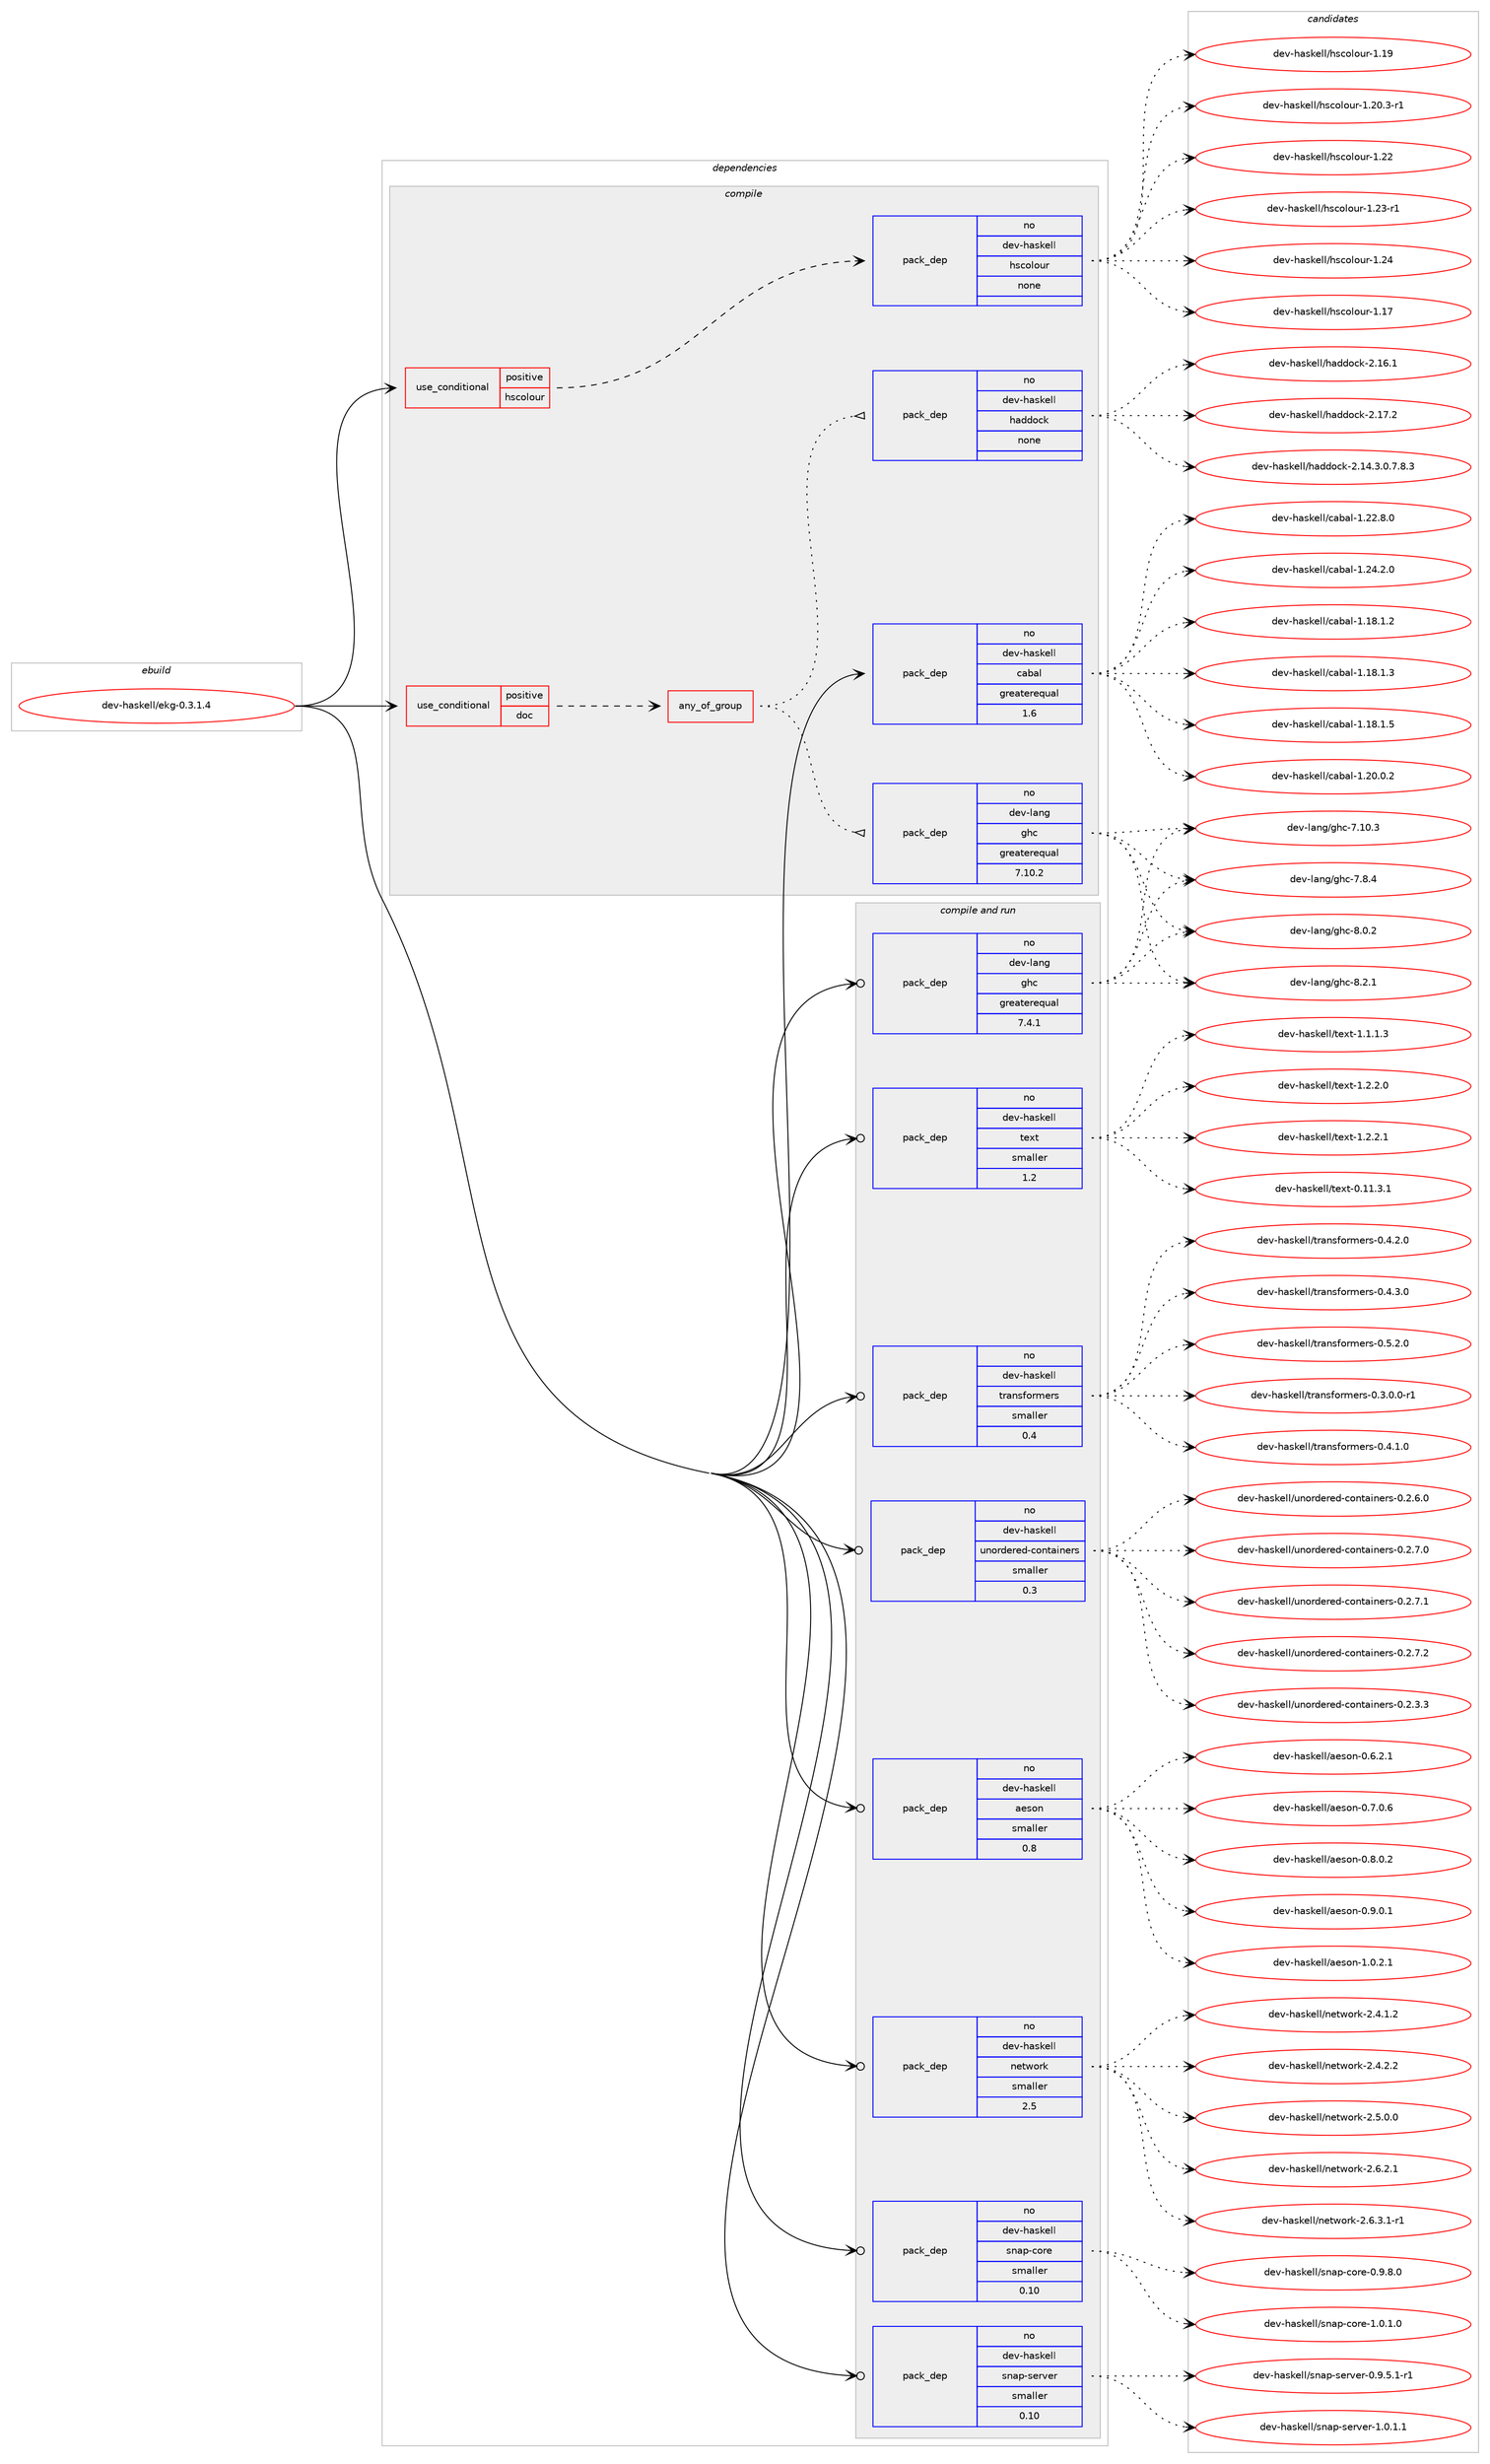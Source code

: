 digraph prolog {

# *************
# Graph options
# *************

newrank=true;
concentrate=true;
compound=true;
graph [rankdir=LR,fontname=Helvetica,fontsize=10,ranksep=1.5];#, ranksep=2.5, nodesep=0.2];
edge  [arrowhead=vee];
node  [fontname=Helvetica,fontsize=10];

# **********
# The ebuild
# **********

subgraph cluster_leftcol {
color=gray;
rank=same;
label=<<i>ebuild</i>>;
id [label="dev-haskell/ekg-0.3.1.4", color=red, width=4, href="../dev-haskell/ekg-0.3.1.4.svg"];
}

# ****************
# The dependencies
# ****************

subgraph cluster_midcol {
color=gray;
label=<<i>dependencies</i>>;
subgraph cluster_compile {
fillcolor="#eeeeee";
style=filled;
label=<<i>compile</i>>;
subgraph cond18764 {
dependency79791 [label=<<TABLE BORDER="0" CELLBORDER="1" CELLSPACING="0" CELLPADDING="4"><TR><TD ROWSPAN="3" CELLPADDING="10">use_conditional</TD></TR><TR><TD>positive</TD></TR><TR><TD>doc</TD></TR></TABLE>>, shape=none, color=red];
subgraph any1950 {
dependency79792 [label=<<TABLE BORDER="0" CELLBORDER="1" CELLSPACING="0" CELLPADDING="4"><TR><TD CELLPADDING="10">any_of_group</TD></TR></TABLE>>, shape=none, color=red];subgraph pack59047 {
dependency79793 [label=<<TABLE BORDER="0" CELLBORDER="1" CELLSPACING="0" CELLPADDING="4" WIDTH="220"><TR><TD ROWSPAN="6" CELLPADDING="30">pack_dep</TD></TR><TR><TD WIDTH="110">no</TD></TR><TR><TD>dev-haskell</TD></TR><TR><TD>haddock</TD></TR><TR><TD>none</TD></TR><TR><TD></TD></TR></TABLE>>, shape=none, color=blue];
}
dependency79792:e -> dependency79793:w [weight=20,style="dotted",arrowhead="oinv"];
subgraph pack59048 {
dependency79794 [label=<<TABLE BORDER="0" CELLBORDER="1" CELLSPACING="0" CELLPADDING="4" WIDTH="220"><TR><TD ROWSPAN="6" CELLPADDING="30">pack_dep</TD></TR><TR><TD WIDTH="110">no</TD></TR><TR><TD>dev-lang</TD></TR><TR><TD>ghc</TD></TR><TR><TD>greaterequal</TD></TR><TR><TD>7.10.2</TD></TR></TABLE>>, shape=none, color=blue];
}
dependency79792:e -> dependency79794:w [weight=20,style="dotted",arrowhead="oinv"];
}
dependency79791:e -> dependency79792:w [weight=20,style="dashed",arrowhead="vee"];
}
id:e -> dependency79791:w [weight=20,style="solid",arrowhead="vee"];
subgraph cond18765 {
dependency79795 [label=<<TABLE BORDER="0" CELLBORDER="1" CELLSPACING="0" CELLPADDING="4"><TR><TD ROWSPAN="3" CELLPADDING="10">use_conditional</TD></TR><TR><TD>positive</TD></TR><TR><TD>hscolour</TD></TR></TABLE>>, shape=none, color=red];
subgraph pack59049 {
dependency79796 [label=<<TABLE BORDER="0" CELLBORDER="1" CELLSPACING="0" CELLPADDING="4" WIDTH="220"><TR><TD ROWSPAN="6" CELLPADDING="30">pack_dep</TD></TR><TR><TD WIDTH="110">no</TD></TR><TR><TD>dev-haskell</TD></TR><TR><TD>hscolour</TD></TR><TR><TD>none</TD></TR><TR><TD></TD></TR></TABLE>>, shape=none, color=blue];
}
dependency79795:e -> dependency79796:w [weight=20,style="dashed",arrowhead="vee"];
}
id:e -> dependency79795:w [weight=20,style="solid",arrowhead="vee"];
subgraph pack59050 {
dependency79797 [label=<<TABLE BORDER="0" CELLBORDER="1" CELLSPACING="0" CELLPADDING="4" WIDTH="220"><TR><TD ROWSPAN="6" CELLPADDING="30">pack_dep</TD></TR><TR><TD WIDTH="110">no</TD></TR><TR><TD>dev-haskell</TD></TR><TR><TD>cabal</TD></TR><TR><TD>greaterequal</TD></TR><TR><TD>1.6</TD></TR></TABLE>>, shape=none, color=blue];
}
id:e -> dependency79797:w [weight=20,style="solid",arrowhead="vee"];
}
subgraph cluster_compileandrun {
fillcolor="#eeeeee";
style=filled;
label=<<i>compile and run</i>>;
subgraph pack59051 {
dependency79798 [label=<<TABLE BORDER="0" CELLBORDER="1" CELLSPACING="0" CELLPADDING="4" WIDTH="220"><TR><TD ROWSPAN="6" CELLPADDING="30">pack_dep</TD></TR><TR><TD WIDTH="110">no</TD></TR><TR><TD>dev-haskell</TD></TR><TR><TD>aeson</TD></TR><TR><TD>smaller</TD></TR><TR><TD>0.8</TD></TR></TABLE>>, shape=none, color=blue];
}
id:e -> dependency79798:w [weight=20,style="solid",arrowhead="odotvee"];
subgraph pack59052 {
dependency79799 [label=<<TABLE BORDER="0" CELLBORDER="1" CELLSPACING="0" CELLPADDING="4" WIDTH="220"><TR><TD ROWSPAN="6" CELLPADDING="30">pack_dep</TD></TR><TR><TD WIDTH="110">no</TD></TR><TR><TD>dev-haskell</TD></TR><TR><TD>network</TD></TR><TR><TD>smaller</TD></TR><TR><TD>2.5</TD></TR></TABLE>>, shape=none, color=blue];
}
id:e -> dependency79799:w [weight=20,style="solid",arrowhead="odotvee"];
subgraph pack59053 {
dependency79800 [label=<<TABLE BORDER="0" CELLBORDER="1" CELLSPACING="0" CELLPADDING="4" WIDTH="220"><TR><TD ROWSPAN="6" CELLPADDING="30">pack_dep</TD></TR><TR><TD WIDTH="110">no</TD></TR><TR><TD>dev-haskell</TD></TR><TR><TD>snap-core</TD></TR><TR><TD>smaller</TD></TR><TR><TD>0.10</TD></TR></TABLE>>, shape=none, color=blue];
}
id:e -> dependency79800:w [weight=20,style="solid",arrowhead="odotvee"];
subgraph pack59054 {
dependency79801 [label=<<TABLE BORDER="0" CELLBORDER="1" CELLSPACING="0" CELLPADDING="4" WIDTH="220"><TR><TD ROWSPAN="6" CELLPADDING="30">pack_dep</TD></TR><TR><TD WIDTH="110">no</TD></TR><TR><TD>dev-haskell</TD></TR><TR><TD>snap-server</TD></TR><TR><TD>smaller</TD></TR><TR><TD>0.10</TD></TR></TABLE>>, shape=none, color=blue];
}
id:e -> dependency79801:w [weight=20,style="solid",arrowhead="odotvee"];
subgraph pack59055 {
dependency79802 [label=<<TABLE BORDER="0" CELLBORDER="1" CELLSPACING="0" CELLPADDING="4" WIDTH="220"><TR><TD ROWSPAN="6" CELLPADDING="30">pack_dep</TD></TR><TR><TD WIDTH="110">no</TD></TR><TR><TD>dev-haskell</TD></TR><TR><TD>text</TD></TR><TR><TD>smaller</TD></TR><TR><TD>1.2</TD></TR></TABLE>>, shape=none, color=blue];
}
id:e -> dependency79802:w [weight=20,style="solid",arrowhead="odotvee"];
subgraph pack59056 {
dependency79803 [label=<<TABLE BORDER="0" CELLBORDER="1" CELLSPACING="0" CELLPADDING="4" WIDTH="220"><TR><TD ROWSPAN="6" CELLPADDING="30">pack_dep</TD></TR><TR><TD WIDTH="110">no</TD></TR><TR><TD>dev-haskell</TD></TR><TR><TD>transformers</TD></TR><TR><TD>smaller</TD></TR><TR><TD>0.4</TD></TR></TABLE>>, shape=none, color=blue];
}
id:e -> dependency79803:w [weight=20,style="solid",arrowhead="odotvee"];
subgraph pack59057 {
dependency79804 [label=<<TABLE BORDER="0" CELLBORDER="1" CELLSPACING="0" CELLPADDING="4" WIDTH="220"><TR><TD ROWSPAN="6" CELLPADDING="30">pack_dep</TD></TR><TR><TD WIDTH="110">no</TD></TR><TR><TD>dev-haskell</TD></TR><TR><TD>unordered-containers</TD></TR><TR><TD>smaller</TD></TR><TR><TD>0.3</TD></TR></TABLE>>, shape=none, color=blue];
}
id:e -> dependency79804:w [weight=20,style="solid",arrowhead="odotvee"];
subgraph pack59058 {
dependency79805 [label=<<TABLE BORDER="0" CELLBORDER="1" CELLSPACING="0" CELLPADDING="4" WIDTH="220"><TR><TD ROWSPAN="6" CELLPADDING="30">pack_dep</TD></TR><TR><TD WIDTH="110">no</TD></TR><TR><TD>dev-lang</TD></TR><TR><TD>ghc</TD></TR><TR><TD>greaterequal</TD></TR><TR><TD>7.4.1</TD></TR></TABLE>>, shape=none, color=blue];
}
id:e -> dependency79805:w [weight=20,style="solid",arrowhead="odotvee"];
}
subgraph cluster_run {
fillcolor="#eeeeee";
style=filled;
label=<<i>run</i>>;
}
}

# **************
# The candidates
# **************

subgraph cluster_choices {
rank=same;
color=gray;
label=<<i>candidates</i>>;

subgraph choice59047 {
color=black;
nodesep=1;
choice1001011184510497115107101108108471049710010011199107455046495246514648465546564651 [label="dev-haskell/haddock-2.14.3.0.7.8.3", color=red, width=4,href="../dev-haskell/haddock-2.14.3.0.7.8.3.svg"];
choice100101118451049711510710110810847104971001001119910745504649544649 [label="dev-haskell/haddock-2.16.1", color=red, width=4,href="../dev-haskell/haddock-2.16.1.svg"];
choice100101118451049711510710110810847104971001001119910745504649554650 [label="dev-haskell/haddock-2.17.2", color=red, width=4,href="../dev-haskell/haddock-2.17.2.svg"];
dependency79793:e -> choice1001011184510497115107101108108471049710010011199107455046495246514648465546564651:w [style=dotted,weight="100"];
dependency79793:e -> choice100101118451049711510710110810847104971001001119910745504649544649:w [style=dotted,weight="100"];
dependency79793:e -> choice100101118451049711510710110810847104971001001119910745504649554650:w [style=dotted,weight="100"];
}
subgraph choice59048 {
color=black;
nodesep=1;
choice1001011184510897110103471031049945554649484651 [label="dev-lang/ghc-7.10.3", color=red, width=4,href="../dev-lang/ghc-7.10.3.svg"];
choice10010111845108971101034710310499455546564652 [label="dev-lang/ghc-7.8.4", color=red, width=4,href="../dev-lang/ghc-7.8.4.svg"];
choice10010111845108971101034710310499455646484650 [label="dev-lang/ghc-8.0.2", color=red, width=4,href="../dev-lang/ghc-8.0.2.svg"];
choice10010111845108971101034710310499455646504649 [label="dev-lang/ghc-8.2.1", color=red, width=4,href="../dev-lang/ghc-8.2.1.svg"];
dependency79794:e -> choice1001011184510897110103471031049945554649484651:w [style=dotted,weight="100"];
dependency79794:e -> choice10010111845108971101034710310499455546564652:w [style=dotted,weight="100"];
dependency79794:e -> choice10010111845108971101034710310499455646484650:w [style=dotted,weight="100"];
dependency79794:e -> choice10010111845108971101034710310499455646504649:w [style=dotted,weight="100"];
}
subgraph choice59049 {
color=black;
nodesep=1;
choice100101118451049711510710110810847104115991111081111171144549464955 [label="dev-haskell/hscolour-1.17", color=red, width=4,href="../dev-haskell/hscolour-1.17.svg"];
choice100101118451049711510710110810847104115991111081111171144549464957 [label="dev-haskell/hscolour-1.19", color=red, width=4,href="../dev-haskell/hscolour-1.19.svg"];
choice10010111845104971151071011081084710411599111108111117114454946504846514511449 [label="dev-haskell/hscolour-1.20.3-r1", color=red, width=4,href="../dev-haskell/hscolour-1.20.3-r1.svg"];
choice100101118451049711510710110810847104115991111081111171144549465050 [label="dev-haskell/hscolour-1.22", color=red, width=4,href="../dev-haskell/hscolour-1.22.svg"];
choice1001011184510497115107101108108471041159911110811111711445494650514511449 [label="dev-haskell/hscolour-1.23-r1", color=red, width=4,href="../dev-haskell/hscolour-1.23-r1.svg"];
choice100101118451049711510710110810847104115991111081111171144549465052 [label="dev-haskell/hscolour-1.24", color=red, width=4,href="../dev-haskell/hscolour-1.24.svg"];
dependency79796:e -> choice100101118451049711510710110810847104115991111081111171144549464955:w [style=dotted,weight="100"];
dependency79796:e -> choice100101118451049711510710110810847104115991111081111171144549464957:w [style=dotted,weight="100"];
dependency79796:e -> choice10010111845104971151071011081084710411599111108111117114454946504846514511449:w [style=dotted,weight="100"];
dependency79796:e -> choice100101118451049711510710110810847104115991111081111171144549465050:w [style=dotted,weight="100"];
dependency79796:e -> choice1001011184510497115107101108108471041159911110811111711445494650514511449:w [style=dotted,weight="100"];
dependency79796:e -> choice100101118451049711510710110810847104115991111081111171144549465052:w [style=dotted,weight="100"];
}
subgraph choice59050 {
color=black;
nodesep=1;
choice10010111845104971151071011081084799979897108454946495646494650 [label="dev-haskell/cabal-1.18.1.2", color=red, width=4,href="../dev-haskell/cabal-1.18.1.2.svg"];
choice10010111845104971151071011081084799979897108454946495646494651 [label="dev-haskell/cabal-1.18.1.3", color=red, width=4,href="../dev-haskell/cabal-1.18.1.3.svg"];
choice10010111845104971151071011081084799979897108454946495646494653 [label="dev-haskell/cabal-1.18.1.5", color=red, width=4,href="../dev-haskell/cabal-1.18.1.5.svg"];
choice10010111845104971151071011081084799979897108454946504846484650 [label="dev-haskell/cabal-1.20.0.2", color=red, width=4,href="../dev-haskell/cabal-1.20.0.2.svg"];
choice10010111845104971151071011081084799979897108454946505046564648 [label="dev-haskell/cabal-1.22.8.0", color=red, width=4,href="../dev-haskell/cabal-1.22.8.0.svg"];
choice10010111845104971151071011081084799979897108454946505246504648 [label="dev-haskell/cabal-1.24.2.0", color=red, width=4,href="../dev-haskell/cabal-1.24.2.0.svg"];
dependency79797:e -> choice10010111845104971151071011081084799979897108454946495646494650:w [style=dotted,weight="100"];
dependency79797:e -> choice10010111845104971151071011081084799979897108454946495646494651:w [style=dotted,weight="100"];
dependency79797:e -> choice10010111845104971151071011081084799979897108454946495646494653:w [style=dotted,weight="100"];
dependency79797:e -> choice10010111845104971151071011081084799979897108454946504846484650:w [style=dotted,weight="100"];
dependency79797:e -> choice10010111845104971151071011081084799979897108454946505046564648:w [style=dotted,weight="100"];
dependency79797:e -> choice10010111845104971151071011081084799979897108454946505246504648:w [style=dotted,weight="100"];
}
subgraph choice59051 {
color=black;
nodesep=1;
choice100101118451049711510710110810847971011151111104548465446504649 [label="dev-haskell/aeson-0.6.2.1", color=red, width=4,href="../dev-haskell/aeson-0.6.2.1.svg"];
choice100101118451049711510710110810847971011151111104548465546484654 [label="dev-haskell/aeson-0.7.0.6", color=red, width=4,href="../dev-haskell/aeson-0.7.0.6.svg"];
choice100101118451049711510710110810847971011151111104548465646484650 [label="dev-haskell/aeson-0.8.0.2", color=red, width=4,href="../dev-haskell/aeson-0.8.0.2.svg"];
choice100101118451049711510710110810847971011151111104548465746484649 [label="dev-haskell/aeson-0.9.0.1", color=red, width=4,href="../dev-haskell/aeson-0.9.0.1.svg"];
choice100101118451049711510710110810847971011151111104549464846504649 [label="dev-haskell/aeson-1.0.2.1", color=red, width=4,href="../dev-haskell/aeson-1.0.2.1.svg"];
dependency79798:e -> choice100101118451049711510710110810847971011151111104548465446504649:w [style=dotted,weight="100"];
dependency79798:e -> choice100101118451049711510710110810847971011151111104548465546484654:w [style=dotted,weight="100"];
dependency79798:e -> choice100101118451049711510710110810847971011151111104548465646484650:w [style=dotted,weight="100"];
dependency79798:e -> choice100101118451049711510710110810847971011151111104548465746484649:w [style=dotted,weight="100"];
dependency79798:e -> choice100101118451049711510710110810847971011151111104549464846504649:w [style=dotted,weight="100"];
}
subgraph choice59052 {
color=black;
nodesep=1;
choice1001011184510497115107101108108471101011161191111141074550465246494650 [label="dev-haskell/network-2.4.1.2", color=red, width=4,href="../dev-haskell/network-2.4.1.2.svg"];
choice1001011184510497115107101108108471101011161191111141074550465246504650 [label="dev-haskell/network-2.4.2.2", color=red, width=4,href="../dev-haskell/network-2.4.2.2.svg"];
choice1001011184510497115107101108108471101011161191111141074550465346484648 [label="dev-haskell/network-2.5.0.0", color=red, width=4,href="../dev-haskell/network-2.5.0.0.svg"];
choice1001011184510497115107101108108471101011161191111141074550465446504649 [label="dev-haskell/network-2.6.2.1", color=red, width=4,href="../dev-haskell/network-2.6.2.1.svg"];
choice10010111845104971151071011081084711010111611911111410745504654465146494511449 [label="dev-haskell/network-2.6.3.1-r1", color=red, width=4,href="../dev-haskell/network-2.6.3.1-r1.svg"];
dependency79799:e -> choice1001011184510497115107101108108471101011161191111141074550465246494650:w [style=dotted,weight="100"];
dependency79799:e -> choice1001011184510497115107101108108471101011161191111141074550465246504650:w [style=dotted,weight="100"];
dependency79799:e -> choice1001011184510497115107101108108471101011161191111141074550465346484648:w [style=dotted,weight="100"];
dependency79799:e -> choice1001011184510497115107101108108471101011161191111141074550465446504649:w [style=dotted,weight="100"];
dependency79799:e -> choice10010111845104971151071011081084711010111611911111410745504654465146494511449:w [style=dotted,weight="100"];
}
subgraph choice59053 {
color=black;
nodesep=1;
choice1001011184510497115107101108108471151109711245991111141014548465746564648 [label="dev-haskell/snap-core-0.9.8.0", color=red, width=4,href="../dev-haskell/snap-core-0.9.8.0.svg"];
choice1001011184510497115107101108108471151109711245991111141014549464846494648 [label="dev-haskell/snap-core-1.0.1.0", color=red, width=4,href="../dev-haskell/snap-core-1.0.1.0.svg"];
dependency79800:e -> choice1001011184510497115107101108108471151109711245991111141014548465746564648:w [style=dotted,weight="100"];
dependency79800:e -> choice1001011184510497115107101108108471151109711245991111141014549464846494648:w [style=dotted,weight="100"];
}
subgraph choice59054 {
color=black;
nodesep=1;
choice100101118451049711510710110810847115110971124511510111411810111445484657465346494511449 [label="dev-haskell/snap-server-0.9.5.1-r1", color=red, width=4,href="../dev-haskell/snap-server-0.9.5.1-r1.svg"];
choice10010111845104971151071011081084711511097112451151011141181011144549464846494649 [label="dev-haskell/snap-server-1.0.1.1", color=red, width=4,href="../dev-haskell/snap-server-1.0.1.1.svg"];
dependency79801:e -> choice100101118451049711510710110810847115110971124511510111411810111445484657465346494511449:w [style=dotted,weight="100"];
dependency79801:e -> choice10010111845104971151071011081084711511097112451151011141181011144549464846494649:w [style=dotted,weight="100"];
}
subgraph choice59055 {
color=black;
nodesep=1;
choice100101118451049711510710110810847116101120116454846494946514649 [label="dev-haskell/text-0.11.3.1", color=red, width=4,href="../dev-haskell/text-0.11.3.1.svg"];
choice1001011184510497115107101108108471161011201164549464946494651 [label="dev-haskell/text-1.1.1.3", color=red, width=4,href="../dev-haskell/text-1.1.1.3.svg"];
choice1001011184510497115107101108108471161011201164549465046504648 [label="dev-haskell/text-1.2.2.0", color=red, width=4,href="../dev-haskell/text-1.2.2.0.svg"];
choice1001011184510497115107101108108471161011201164549465046504649 [label="dev-haskell/text-1.2.2.1", color=red, width=4,href="../dev-haskell/text-1.2.2.1.svg"];
dependency79802:e -> choice100101118451049711510710110810847116101120116454846494946514649:w [style=dotted,weight="100"];
dependency79802:e -> choice1001011184510497115107101108108471161011201164549464946494651:w [style=dotted,weight="100"];
dependency79802:e -> choice1001011184510497115107101108108471161011201164549465046504648:w [style=dotted,weight="100"];
dependency79802:e -> choice1001011184510497115107101108108471161011201164549465046504649:w [style=dotted,weight="100"];
}
subgraph choice59056 {
color=black;
nodesep=1;
choice1001011184510497115107101108108471161149711011510211111410910111411545484651464846484511449 [label="dev-haskell/transformers-0.3.0.0-r1", color=red, width=4,href="../dev-haskell/transformers-0.3.0.0-r1.svg"];
choice100101118451049711510710110810847116114971101151021111141091011141154548465246494648 [label="dev-haskell/transformers-0.4.1.0", color=red, width=4,href="../dev-haskell/transformers-0.4.1.0.svg"];
choice100101118451049711510710110810847116114971101151021111141091011141154548465246504648 [label="dev-haskell/transformers-0.4.2.0", color=red, width=4,href="../dev-haskell/transformers-0.4.2.0.svg"];
choice100101118451049711510710110810847116114971101151021111141091011141154548465246514648 [label="dev-haskell/transformers-0.4.3.0", color=red, width=4,href="../dev-haskell/transformers-0.4.3.0.svg"];
choice100101118451049711510710110810847116114971101151021111141091011141154548465346504648 [label="dev-haskell/transformers-0.5.2.0", color=red, width=4,href="../dev-haskell/transformers-0.5.2.0.svg"];
dependency79803:e -> choice1001011184510497115107101108108471161149711011510211111410910111411545484651464846484511449:w [style=dotted,weight="100"];
dependency79803:e -> choice100101118451049711510710110810847116114971101151021111141091011141154548465246494648:w [style=dotted,weight="100"];
dependency79803:e -> choice100101118451049711510710110810847116114971101151021111141091011141154548465246504648:w [style=dotted,weight="100"];
dependency79803:e -> choice100101118451049711510710110810847116114971101151021111141091011141154548465246514648:w [style=dotted,weight="100"];
dependency79803:e -> choice100101118451049711510710110810847116114971101151021111141091011141154548465346504648:w [style=dotted,weight="100"];
}
subgraph choice59057 {
color=black;
nodesep=1;
choice1001011184510497115107101108108471171101111141001011141011004599111110116971051101011141154548465046514651 [label="dev-haskell/unordered-containers-0.2.3.3", color=red, width=4,href="../dev-haskell/unordered-containers-0.2.3.3.svg"];
choice1001011184510497115107101108108471171101111141001011141011004599111110116971051101011141154548465046544648 [label="dev-haskell/unordered-containers-0.2.6.0", color=red, width=4,href="../dev-haskell/unordered-containers-0.2.6.0.svg"];
choice1001011184510497115107101108108471171101111141001011141011004599111110116971051101011141154548465046554648 [label="dev-haskell/unordered-containers-0.2.7.0", color=red, width=4,href="../dev-haskell/unordered-containers-0.2.7.0.svg"];
choice1001011184510497115107101108108471171101111141001011141011004599111110116971051101011141154548465046554649 [label="dev-haskell/unordered-containers-0.2.7.1", color=red, width=4,href="../dev-haskell/unordered-containers-0.2.7.1.svg"];
choice1001011184510497115107101108108471171101111141001011141011004599111110116971051101011141154548465046554650 [label="dev-haskell/unordered-containers-0.2.7.2", color=red, width=4,href="../dev-haskell/unordered-containers-0.2.7.2.svg"];
dependency79804:e -> choice1001011184510497115107101108108471171101111141001011141011004599111110116971051101011141154548465046514651:w [style=dotted,weight="100"];
dependency79804:e -> choice1001011184510497115107101108108471171101111141001011141011004599111110116971051101011141154548465046544648:w [style=dotted,weight="100"];
dependency79804:e -> choice1001011184510497115107101108108471171101111141001011141011004599111110116971051101011141154548465046554648:w [style=dotted,weight="100"];
dependency79804:e -> choice1001011184510497115107101108108471171101111141001011141011004599111110116971051101011141154548465046554649:w [style=dotted,weight="100"];
dependency79804:e -> choice1001011184510497115107101108108471171101111141001011141011004599111110116971051101011141154548465046554650:w [style=dotted,weight="100"];
}
subgraph choice59058 {
color=black;
nodesep=1;
choice1001011184510897110103471031049945554649484651 [label="dev-lang/ghc-7.10.3", color=red, width=4,href="../dev-lang/ghc-7.10.3.svg"];
choice10010111845108971101034710310499455546564652 [label="dev-lang/ghc-7.8.4", color=red, width=4,href="../dev-lang/ghc-7.8.4.svg"];
choice10010111845108971101034710310499455646484650 [label="dev-lang/ghc-8.0.2", color=red, width=4,href="../dev-lang/ghc-8.0.2.svg"];
choice10010111845108971101034710310499455646504649 [label="dev-lang/ghc-8.2.1", color=red, width=4,href="../dev-lang/ghc-8.2.1.svg"];
dependency79805:e -> choice1001011184510897110103471031049945554649484651:w [style=dotted,weight="100"];
dependency79805:e -> choice10010111845108971101034710310499455546564652:w [style=dotted,weight="100"];
dependency79805:e -> choice10010111845108971101034710310499455646484650:w [style=dotted,weight="100"];
dependency79805:e -> choice10010111845108971101034710310499455646504649:w [style=dotted,weight="100"];
}
}

}
